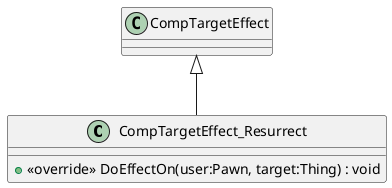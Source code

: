 @startuml
class CompTargetEffect_Resurrect {
    + <<override>> DoEffectOn(user:Pawn, target:Thing) : void
}
CompTargetEffect <|-- CompTargetEffect_Resurrect
@enduml
